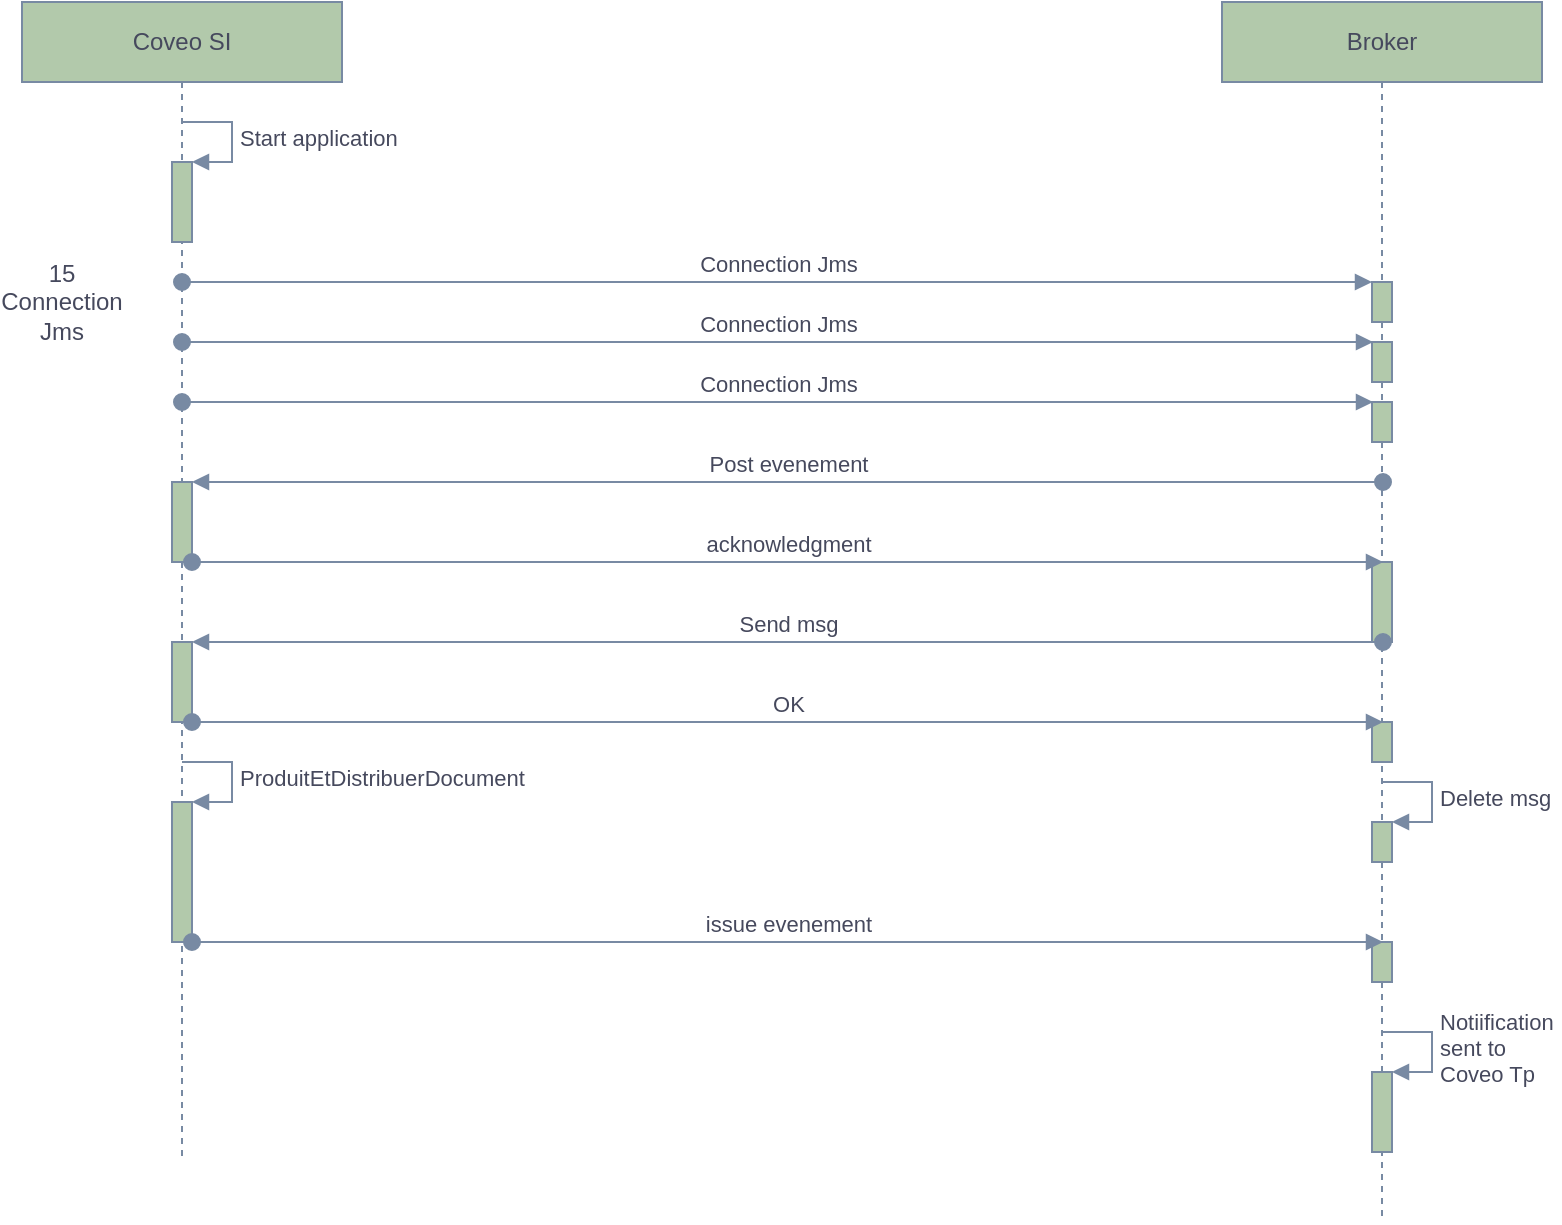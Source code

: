 <mxfile version="13.6.4" type="github"><diagram id="vfhh_mv2Z0yhsaI2mKb6" name="Page-1"><mxGraphModel dx="953" dy="548" grid="1" gridSize="10" guides="1" tooltips="1" connect="1" arrows="1" fold="1" page="1" pageScale="1" pageWidth="827" pageHeight="1169" math="0" shadow="0"><root><mxCell id="0"/><mxCell id="1" parent="0"/><mxCell id="bGEIEEnbKPPtfvN-1O_2-8" value="Coveo SI" style="shape=umlLifeline;perimeter=lifelinePerimeter;whiteSpace=wrap;html=1;container=1;collapsible=0;recursiveResize=0;outlineConnect=0;rounded=0;sketch=0;fillColor=#B2C9AB;strokeColor=#788AA3;fontColor=#46495D;" vertex="1" parent="1"><mxGeometry x="40" y="40" width="160" height="580" as="geometry"/></mxCell><mxCell id="bGEIEEnbKPPtfvN-1O_2-21" value="" style="html=1;points=[];perimeter=orthogonalPerimeter;rounded=0;sketch=0;fillColor=#B2C9AB;strokeColor=#788AA3;fontColor=#46495D;" vertex="1" parent="bGEIEEnbKPPtfvN-1O_2-8"><mxGeometry x="75" y="80" width="10" height="40" as="geometry"/></mxCell><mxCell id="bGEIEEnbKPPtfvN-1O_2-22" value="Start application" style="edgeStyle=orthogonalEdgeStyle;html=1;align=left;spacingLeft=2;endArrow=block;rounded=0;entryX=1;entryY=0;strokeColor=#788AA3;fontColor=#46495D;" edge="1" target="bGEIEEnbKPPtfvN-1O_2-21" parent="bGEIEEnbKPPtfvN-1O_2-8"><mxGeometry relative="1" as="geometry"><mxPoint x="80" y="60" as="sourcePoint"/><Array as="points"><mxPoint x="105" y="60"/></Array></mxGeometry></mxCell><mxCell id="bGEIEEnbKPPtfvN-1O_2-31" value="15 Connection Jms&lt;br&gt;" style="text;html=1;strokeColor=none;fillColor=none;align=center;verticalAlign=middle;whiteSpace=wrap;rounded=0;sketch=0;fontColor=#46495D;" vertex="1" parent="bGEIEEnbKPPtfvN-1O_2-8"><mxGeometry y="140" width="40" height="20" as="geometry"/></mxCell><mxCell id="bGEIEEnbKPPtfvN-1O_2-50" value="" style="html=1;points=[];perimeter=orthogonalPerimeter;rounded=0;sketch=0;fillColor=#B2C9AB;strokeColor=#788AA3;fontColor=#46495D;" vertex="1" parent="bGEIEEnbKPPtfvN-1O_2-8"><mxGeometry x="75" y="400" width="10" height="70" as="geometry"/></mxCell><mxCell id="bGEIEEnbKPPtfvN-1O_2-51" value="ProduitEtDistribuerDocument" style="edgeStyle=orthogonalEdgeStyle;html=1;align=left;spacingLeft=2;endArrow=block;rounded=0;entryX=1;entryY=0;strokeColor=#788AA3;fontColor=#46495D;" edge="1" target="bGEIEEnbKPPtfvN-1O_2-50" parent="bGEIEEnbKPPtfvN-1O_2-8"><mxGeometry relative="1" as="geometry"><mxPoint x="80" y="380" as="sourcePoint"/><Array as="points"><mxPoint x="105" y="380"/></Array></mxGeometry></mxCell><mxCell id="bGEIEEnbKPPtfvN-1O_2-9" value="Broker" style="shape=umlLifeline;perimeter=lifelinePerimeter;whiteSpace=wrap;html=1;container=1;collapsible=0;recursiveResize=0;outlineConnect=0;rounded=0;sketch=0;fillColor=#B2C9AB;strokeColor=#788AA3;fontColor=#46495D;" vertex="1" parent="1"><mxGeometry x="640" y="40" width="160" height="610" as="geometry"/></mxCell><mxCell id="bGEIEEnbKPPtfvN-1O_2-23" value="" style="html=1;points=[];perimeter=orthogonalPerimeter;rounded=0;sketch=0;fillColor=#B2C9AB;strokeColor=#788AA3;fontColor=#46495D;" vertex="1" parent="bGEIEEnbKPPtfvN-1O_2-9"><mxGeometry x="75" y="140" width="10" height="20" as="geometry"/></mxCell><mxCell id="bGEIEEnbKPPtfvN-1O_2-27" value="" style="html=1;points=[];perimeter=orthogonalPerimeter;rounded=0;sketch=0;fillColor=#B2C9AB;strokeColor=#788AA3;fontColor=#46495D;" vertex="1" parent="bGEIEEnbKPPtfvN-1O_2-9"><mxGeometry x="75" y="170" width="10" height="20" as="geometry"/></mxCell><mxCell id="bGEIEEnbKPPtfvN-1O_2-28" value="" style="html=1;points=[];perimeter=orthogonalPerimeter;rounded=0;sketch=0;fillColor=#B2C9AB;strokeColor=#788AA3;fontColor=#46495D;" vertex="1" parent="bGEIEEnbKPPtfvN-1O_2-9"><mxGeometry x="75" y="200" width="10" height="20" as="geometry"/></mxCell><mxCell id="bGEIEEnbKPPtfvN-1O_2-36" value="" style="html=1;points=[];perimeter=orthogonalPerimeter;rounded=0;sketch=0;fillColor=#B2C9AB;strokeColor=#788AA3;fontColor=#46495D;" vertex="1" parent="bGEIEEnbKPPtfvN-1O_2-9"><mxGeometry x="75" y="280" width="10" height="40" as="geometry"/></mxCell><mxCell id="bGEIEEnbKPPtfvN-1O_2-40" value="" style="html=1;points=[];perimeter=orthogonalPerimeter;rounded=0;sketch=0;fillColor=#B2C9AB;strokeColor=#788AA3;fontColor=#46495D;" vertex="1" parent="bGEIEEnbKPPtfvN-1O_2-9"><mxGeometry x="75" y="360" width="10" height="20" as="geometry"/></mxCell><mxCell id="bGEIEEnbKPPtfvN-1O_2-53" value="" style="html=1;points=[];perimeter=orthogonalPerimeter;rounded=0;sketch=0;fillColor=#B2C9AB;strokeColor=#788AA3;fontColor=#46495D;" vertex="1" parent="bGEIEEnbKPPtfvN-1O_2-9"><mxGeometry x="75" y="470" width="10" height="20" as="geometry"/></mxCell><mxCell id="bGEIEEnbKPPtfvN-1O_2-58" value="" style="html=1;points=[];perimeter=orthogonalPerimeter;rounded=0;sketch=0;strokeColor=#788AA3;fillColor=#B2C9AB;fontColor=#46495D;" vertex="1" parent="bGEIEEnbKPPtfvN-1O_2-9"><mxGeometry x="75" y="410" width="10" height="20" as="geometry"/></mxCell><mxCell id="bGEIEEnbKPPtfvN-1O_2-59" value="Delete msg" style="edgeStyle=orthogonalEdgeStyle;html=1;align=left;spacingLeft=2;endArrow=block;rounded=0;entryX=1;entryY=0;strokeColor=#788AA3;fillColor=#B2C9AB;fontColor=#46495D;" edge="1" target="bGEIEEnbKPPtfvN-1O_2-58" parent="bGEIEEnbKPPtfvN-1O_2-9"><mxGeometry relative="1" as="geometry"><mxPoint x="80" y="390" as="sourcePoint"/><Array as="points"><mxPoint x="105" y="390"/></Array></mxGeometry></mxCell><mxCell id="bGEIEEnbKPPtfvN-1O_2-60" value="" style="html=1;points=[];perimeter=orthogonalPerimeter;rounded=0;sketch=0;strokeColor=#788AA3;fillColor=#B2C9AB;fontColor=#46495D;" vertex="1" parent="bGEIEEnbKPPtfvN-1O_2-9"><mxGeometry x="75" y="535" width="10" height="40" as="geometry"/></mxCell><mxCell id="bGEIEEnbKPPtfvN-1O_2-61" value="Notiification&amp;nbsp;&lt;br&gt;sent to &lt;br&gt;Coveo Tp" style="edgeStyle=orthogonalEdgeStyle;html=1;align=left;spacingLeft=2;endArrow=block;rounded=0;entryX=1;entryY=0;strokeColor=#788AA3;fillColor=#B2C9AB;fontColor=#46495D;" edge="1" target="bGEIEEnbKPPtfvN-1O_2-60" parent="bGEIEEnbKPPtfvN-1O_2-9"><mxGeometry relative="1" as="geometry"><mxPoint x="80" y="515" as="sourcePoint"/><Array as="points"><mxPoint x="105" y="515"/></Array></mxGeometry></mxCell><mxCell id="bGEIEEnbKPPtfvN-1O_2-24" value="Connection Jms" style="html=1;verticalAlign=bottom;startArrow=oval;endArrow=block;startSize=8;strokeColor=#788AA3;fontColor=#46495D;" edge="1" target="bGEIEEnbKPPtfvN-1O_2-23" parent="1" source="bGEIEEnbKPPtfvN-1O_2-8"><mxGeometry relative="1" as="geometry"><mxPoint x="115" y="210" as="sourcePoint"/><Array as="points"><mxPoint x="570" y="180"/></Array></mxGeometry></mxCell><mxCell id="bGEIEEnbKPPtfvN-1O_2-25" value="Connection Jms" style="html=1;verticalAlign=bottom;startArrow=oval;endArrow=block;startSize=8;strokeColor=#788AA3;fontColor=#46495D;" edge="1" parent="1"><mxGeometry relative="1" as="geometry"><mxPoint x="120" y="210" as="sourcePoint"/><mxPoint x="715.5" y="210" as="targetPoint"/><Array as="points"><mxPoint x="570.5" y="210"/></Array></mxGeometry></mxCell><mxCell id="bGEIEEnbKPPtfvN-1O_2-26" value="Connection Jms" style="html=1;verticalAlign=bottom;startArrow=oval;endArrow=block;startSize=8;strokeColor=#788AA3;fontColor=#46495D;" edge="1" parent="1"><mxGeometry relative="1" as="geometry"><mxPoint x="120" y="240" as="sourcePoint"/><mxPoint x="715.5" y="240" as="targetPoint"/><Array as="points"><mxPoint x="570.5" y="240"/></Array></mxGeometry></mxCell><mxCell id="bGEIEEnbKPPtfvN-1O_2-32" value="Post evenement" style="html=1;verticalAlign=bottom;startArrow=oval;endArrow=block;startSize=8;strokeColor=#788AA3;fontColor=#46495D;" edge="1" parent="1"><mxGeometry relative="1" as="geometry"><mxPoint x="720.5" y="280" as="sourcePoint"/><mxPoint x="125" y="280" as="targetPoint"/><Array as="points"><mxPoint x="575.5" y="280"/></Array></mxGeometry></mxCell><mxCell id="bGEIEEnbKPPtfvN-1O_2-33" value="" style="html=1;points=[];perimeter=orthogonalPerimeter;rounded=0;sketch=0;fillColor=#B2C9AB;strokeColor=#788AA3;fontColor=#46495D;" vertex="1" parent="1"><mxGeometry x="115" y="280" width="10" height="40" as="geometry"/></mxCell><mxCell id="bGEIEEnbKPPtfvN-1O_2-35" value="acknowledgment" style="html=1;verticalAlign=bottom;startArrow=oval;endArrow=block;startSize=8;strokeColor=#788AA3;fontColor=#46495D;" edge="1" parent="1"><mxGeometry relative="1" as="geometry"><mxPoint x="125" y="320" as="sourcePoint"/><mxPoint x="720.5" y="320" as="targetPoint"/><Array as="points"><mxPoint x="349" y="320"/><mxPoint x="575.5" y="320"/></Array></mxGeometry></mxCell><mxCell id="bGEIEEnbKPPtfvN-1O_2-37" value="Send msg" style="html=1;verticalAlign=bottom;startArrow=oval;endArrow=block;startSize=8;strokeColor=#788AA3;fontColor=#46495D;" edge="1" parent="1"><mxGeometry relative="1" as="geometry"><mxPoint x="720.5" y="360" as="sourcePoint"/><mxPoint x="125" y="360" as="targetPoint"/><Array as="points"><mxPoint x="575.5" y="360"/></Array></mxGeometry></mxCell><mxCell id="bGEIEEnbKPPtfvN-1O_2-38" value="" style="html=1;points=[];perimeter=orthogonalPerimeter;rounded=0;sketch=0;fillColor=#B2C9AB;strokeColor=#788AA3;fontColor=#46495D;" vertex="1" parent="1"><mxGeometry x="115" y="360" width="10" height="40" as="geometry"/></mxCell><mxCell id="bGEIEEnbKPPtfvN-1O_2-39" value="OK" style="html=1;verticalAlign=bottom;startArrow=oval;endArrow=block;startSize=8;strokeColor=#788AA3;fontColor=#46495D;" edge="1" parent="1"><mxGeometry relative="1" as="geometry"><mxPoint x="125" y="400" as="sourcePoint"/><mxPoint x="720.5" y="400" as="targetPoint"/><Array as="points"><mxPoint x="575.5" y="400"/></Array></mxGeometry></mxCell><mxCell id="bGEIEEnbKPPtfvN-1O_2-52" value="issue evenement" style="html=1;verticalAlign=bottom;startArrow=oval;endArrow=block;startSize=8;strokeColor=#788AA3;fontColor=#46495D;" edge="1" parent="1"><mxGeometry relative="1" as="geometry"><mxPoint x="125" y="510" as="sourcePoint"/><mxPoint x="720.5" y="510" as="targetPoint"/><Array as="points"><mxPoint x="349" y="510"/><mxPoint x="575.5" y="510"/></Array></mxGeometry></mxCell></root></mxGraphModel></diagram></mxfile>